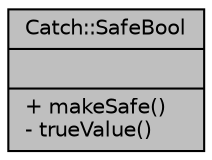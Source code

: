 digraph "Catch::SafeBool"
{
  edge [fontname="Helvetica",fontsize="10",labelfontname="Helvetica",labelfontsize="10"];
  node [fontname="Helvetica",fontsize="10",shape=record];
  Node1 [label="{Catch::SafeBool\n||+ makeSafe()\l- trueValue()\l}",height=0.2,width=0.4,color="black", fillcolor="grey75", style="filled", fontcolor="black"];
}
